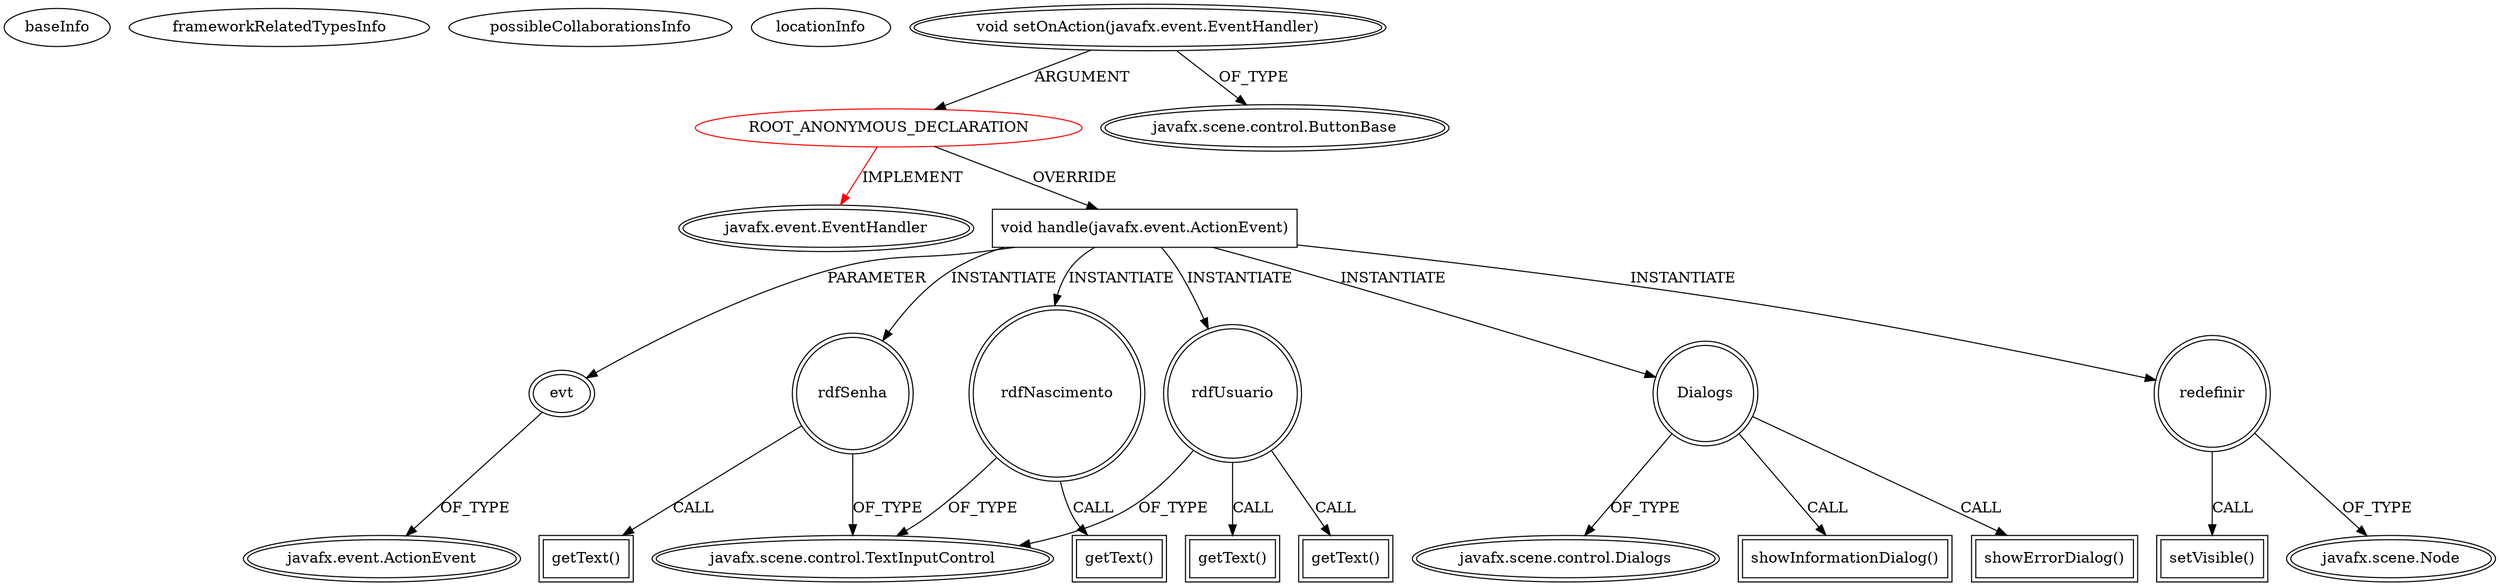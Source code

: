 digraph {
baseInfo[graphId=2489,category="extension_graph",isAnonymous=true,possibleRelation=false]
frameworkRelatedTypesInfo[0="javafx.event.EventHandler"]
possibleCollaborationsInfo[]
locationInfo[projectName="diogocs1-FPessoais",filePath="/diogocs1-FPessoais/FPessoais-master/FinancasPessoais/src/app/controllers/LoginController.java",contextSignature="void initialize()",graphId="2489"]
0[label="ROOT_ANONYMOUS_DECLARATION",vertexType="ROOT_ANONYMOUS_DECLARATION",isFrameworkType=false,color=red]
1[label="javafx.event.EventHandler",vertexType="FRAMEWORK_INTERFACE_TYPE",isFrameworkType=true,peripheries=2]
2[label="void setOnAction(javafx.event.EventHandler)",vertexType="OUTSIDE_CALL",isFrameworkType=true,peripheries=2]
3[label="javafx.scene.control.ButtonBase",vertexType="FRAMEWORK_CLASS_TYPE",isFrameworkType=true,peripheries=2]
4[label="void handle(javafx.event.ActionEvent)",vertexType="OVERRIDING_METHOD_DECLARATION",isFrameworkType=false,shape=box]
5[label="evt",vertexType="PARAMETER_DECLARATION",isFrameworkType=true,peripheries=2]
6[label="javafx.event.ActionEvent",vertexType="FRAMEWORK_CLASS_TYPE",isFrameworkType=true,peripheries=2]
7[label="rdfUsuario",vertexType="VARIABLE_EXPRESION",isFrameworkType=true,peripheries=2,shape=circle]
9[label="javafx.scene.control.TextInputControl",vertexType="FRAMEWORK_CLASS_TYPE",isFrameworkType=true,peripheries=2]
8[label="getText()",vertexType="INSIDE_CALL",isFrameworkType=true,peripheries=2,shape=box]
11[label="getText()",vertexType="INSIDE_CALL",isFrameworkType=true,peripheries=2,shape=box]
12[label="rdfNascimento",vertexType="VARIABLE_EXPRESION",isFrameworkType=true,peripheries=2,shape=circle]
13[label="getText()",vertexType="INSIDE_CALL",isFrameworkType=true,peripheries=2,shape=box]
15[label="rdfSenha",vertexType="VARIABLE_EXPRESION",isFrameworkType=true,peripheries=2,shape=circle]
16[label="getText()",vertexType="INSIDE_CALL",isFrameworkType=true,peripheries=2,shape=box]
18[label="Dialogs",vertexType="VARIABLE_EXPRESION",isFrameworkType=true,peripheries=2,shape=circle]
20[label="javafx.scene.control.Dialogs",vertexType="FRAMEWORK_CLASS_TYPE",isFrameworkType=true,peripheries=2]
19[label="showInformationDialog()",vertexType="INSIDE_CALL",isFrameworkType=true,peripheries=2,shape=box]
21[label="redefinir",vertexType="VARIABLE_EXPRESION",isFrameworkType=true,peripheries=2,shape=circle]
23[label="javafx.scene.Node",vertexType="FRAMEWORK_CLASS_TYPE",isFrameworkType=true,peripheries=2]
22[label="setVisible()",vertexType="INSIDE_CALL",isFrameworkType=true,peripheries=2,shape=box]
25[label="showErrorDialog()",vertexType="INSIDE_CALL",isFrameworkType=true,peripheries=2,shape=box]
0->1[label="IMPLEMENT",color=red]
2->0[label="ARGUMENT"]
2->3[label="OF_TYPE"]
0->4[label="OVERRIDE"]
5->6[label="OF_TYPE"]
4->5[label="PARAMETER"]
4->7[label="INSTANTIATE"]
7->9[label="OF_TYPE"]
7->8[label="CALL"]
7->11[label="CALL"]
4->12[label="INSTANTIATE"]
12->9[label="OF_TYPE"]
12->13[label="CALL"]
4->15[label="INSTANTIATE"]
15->9[label="OF_TYPE"]
15->16[label="CALL"]
4->18[label="INSTANTIATE"]
18->20[label="OF_TYPE"]
18->19[label="CALL"]
4->21[label="INSTANTIATE"]
21->23[label="OF_TYPE"]
21->22[label="CALL"]
18->25[label="CALL"]
}
